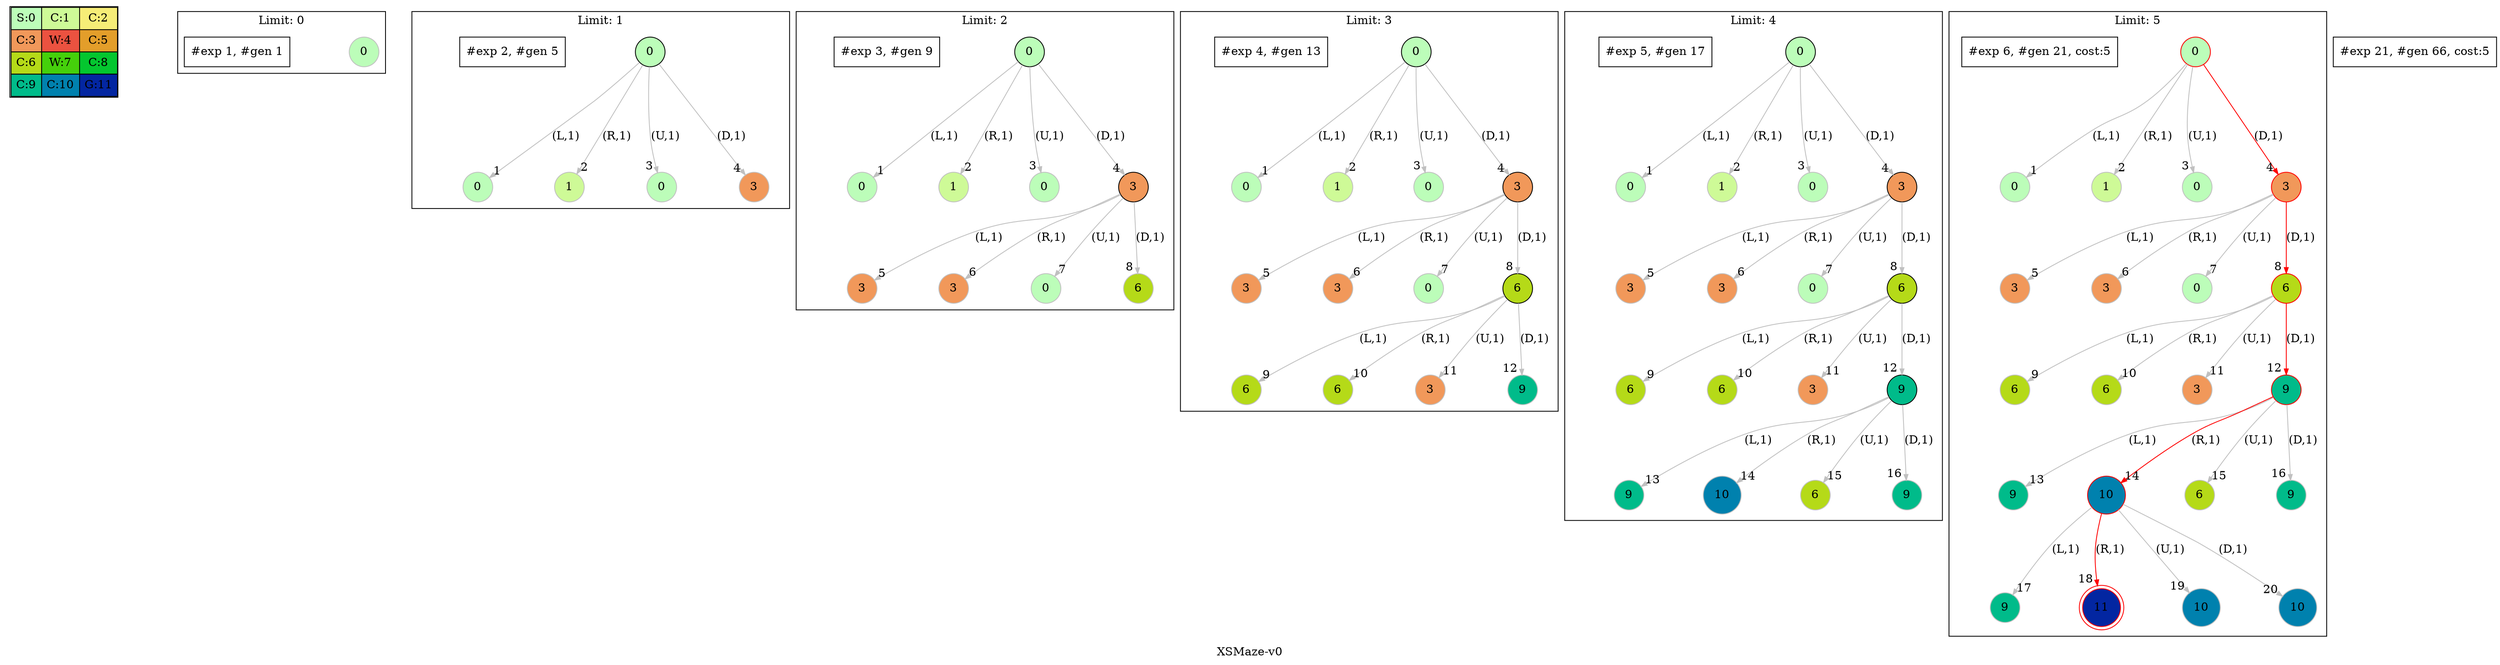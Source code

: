 strict digraph XSMaze { label="XSMaze-v0"
subgraph MAP {label=Map;map [shape=plaintext label=<<table border="1" cellpadding="5" cellspacing="0" cellborder="1"><tr><td bgcolor="0.32745098 0.267733   0.99083125 1.        ">S:0</td><td bgcolor="0.24117647 0.39545121 0.97940977 1.        ">C:1</td><td bgcolor="0.15490196 0.51591783 0.96349314 1.        ">C:2</td></tr><tr><td bgcolor="0.06862745 0.62692381 0.94315443 1.        ">C:3</td><td bgcolor="0.01764706 0.72643357 0.91848699 1.        ">W:4</td><td bgcolor="0.10392157 0.81262237 0.88960401 1.        ">C:5</td></tr><tr><td bgcolor="0.19803922 0.88960401 0.8534438  1.        ">C:6</td><td bgcolor="0.28431373 0.94315443 0.81619691 1.        ">W:7</td><td bgcolor="0.37058824 0.97940977 0.77520398 1.        ">C:8</td></tr><tr><td bgcolor="0.45686275 0.99770518 0.73065313 1.        ">C:9</td><td bgcolor="0.54313725 0.99770518 0.68274886 1.        ">C:10</td><td bgcolor="0.62941176 0.97940977 0.63171101 1.        ">G:11</td></tr></table>>]} 
nodesep=1 ranksep=1 node [shape=circle] edge [arrowsize=0.7] 
subgraph cluster0 { label="Limit: 0" nodesep=1 ranksep=1 node [shape=circle] edge [arrowsize=0.7] 
"0_0" [label=0 style=filled color=grey  fillcolor="0.32745098 0.267733   0.99083125 1.        "];  "#exp 1, #gen 1" [ shape=box ];
}
subgraph cluster1 { label="Limit: 1" nodesep=1 ranksep=1 node [shape=circle] edge [arrowsize=0.7] 
"1_0" [label=0 style=filled color=grey  fillcolor="0.32745098 0.267733   0.99083125 1.        "]; 
"1_0" [label=0 style=filled color=black  fillcolor="0.32745098 0.267733   0.99083125 1.        "]; 
"1_0.0-0" [label=0 style=filled color=grey  fillcolor="0.32745098 0.267733   0.99083125 1.        "];  "1_0" -> "1_0.0-0" [label="(L,1)" headlabel=" 1 " color=grey ]; 
"1_0.1-1" [label=1 style=filled color=grey  fillcolor="0.24117647 0.39545121 0.97940977 1.        "];  "1_0" -> "1_0.1-1" [label="(R,1)" headlabel=" 2 " color=grey ]; 
"1_0.0-2" [label=0 style=filled color=grey  fillcolor="0.32745098 0.267733   0.99083125 1.        "];  "1_0" -> "1_0.0-2" [label="(U,1)" headlabel=" 3 " color=grey ]; 
"1_0.3-3" [label=3 style=filled color=grey  fillcolor="0.06862745 0.62692381 0.94315443 1.        "];  "1_0" -> "1_0.3-3" [label="(D,1)" headlabel=" 4 " color=grey ];  "#exp 2, #gen 5" [ shape=box ];
}
subgraph cluster2 { label="Limit: 2" nodesep=1 ranksep=1 node [shape=circle] edge [arrowsize=0.7] 
"2_0" [label=0 style=filled color=grey  fillcolor="0.32745098 0.267733   0.99083125 1.        "]; 
"2_0" [label=0 style=filled color=black  fillcolor="0.32745098 0.267733   0.99083125 1.        "]; 
"2_0.0-0" [label=0 style=filled color=grey  fillcolor="0.32745098 0.267733   0.99083125 1.        "];  "2_0" -> "2_0.0-0" [label="(L,1)" headlabel=" 1 " color=grey ]; 
"2_0.1-1" [label=1 style=filled color=grey  fillcolor="0.24117647 0.39545121 0.97940977 1.        "];  "2_0" -> "2_0.1-1" [label="(R,1)" headlabel=" 2 " color=grey ]; 
"2_0.0-2" [label=0 style=filled color=grey  fillcolor="0.32745098 0.267733   0.99083125 1.        "];  "2_0" -> "2_0.0-2" [label="(U,1)" headlabel=" 3 " color=grey ]; 
"2_0.3-3" [label=3 style=filled color=grey  fillcolor="0.06862745 0.62692381 0.94315443 1.        "];  "2_0" -> "2_0.3-3" [label="(D,1)" headlabel=" 4 " color=grey ]; 
"2_0.3-3" [label=3 style=filled color=black  fillcolor="0.06862745 0.62692381 0.94315443 1.        "]; 
"2_0.3.3-0" [label=3 style=filled color=grey  fillcolor="0.06862745 0.62692381 0.94315443 1.        "];  "2_0.3-3" -> "2_0.3.3-0" [label="(L,1)" headlabel=" 5 " color=grey ]; 
"2_0.3.3-1" [label=3 style=filled color=grey  fillcolor="0.06862745 0.62692381 0.94315443 1.        "];  "2_0.3-3" -> "2_0.3.3-1" [label="(R,1)" headlabel=" 6 " color=grey ]; 
"2_0.3.0-2" [label=0 style=filled color=grey  fillcolor="0.32745098 0.267733   0.99083125 1.        "];  "2_0.3-3" -> "2_0.3.0-2" [label="(U,1)" headlabel=" 7 " color=grey ]; 
"2_0.3.6-3" [label=6 style=filled color=grey  fillcolor="0.19803922 0.88960401 0.8534438  1.        "];  "2_0.3-3" -> "2_0.3.6-3" [label="(D,1)" headlabel=" 8 " color=grey ];  "#exp 3, #gen 9" [ shape=box ];
}
subgraph cluster3 { label="Limit: 3" nodesep=1 ranksep=1 node [shape=circle] edge [arrowsize=0.7] 
"3_0" [label=0 style=filled color=grey  fillcolor="0.32745098 0.267733   0.99083125 1.        "]; 
"3_0" [label=0 style=filled color=black  fillcolor="0.32745098 0.267733   0.99083125 1.        "]; 
"3_0.0-0" [label=0 style=filled color=grey  fillcolor="0.32745098 0.267733   0.99083125 1.        "];  "3_0" -> "3_0.0-0" [label="(L,1)" headlabel=" 1 " color=grey ]; 
"3_0.1-1" [label=1 style=filled color=grey  fillcolor="0.24117647 0.39545121 0.97940977 1.        "];  "3_0" -> "3_0.1-1" [label="(R,1)" headlabel=" 2 " color=grey ]; 
"3_0.0-2" [label=0 style=filled color=grey  fillcolor="0.32745098 0.267733   0.99083125 1.        "];  "3_0" -> "3_0.0-2" [label="(U,1)" headlabel=" 3 " color=grey ]; 
"3_0.3-3" [label=3 style=filled color=grey  fillcolor="0.06862745 0.62692381 0.94315443 1.        "];  "3_0" -> "3_0.3-3" [label="(D,1)" headlabel=" 4 " color=grey ]; 
"3_0.3-3" [label=3 style=filled color=black  fillcolor="0.06862745 0.62692381 0.94315443 1.        "]; 
"3_0.3.3-0" [label=3 style=filled color=grey  fillcolor="0.06862745 0.62692381 0.94315443 1.        "];  "3_0.3-3" -> "3_0.3.3-0" [label="(L,1)" headlabel=" 5 " color=grey ]; 
"3_0.3.3-1" [label=3 style=filled color=grey  fillcolor="0.06862745 0.62692381 0.94315443 1.        "];  "3_0.3-3" -> "3_0.3.3-1" [label="(R,1)" headlabel=" 6 " color=grey ]; 
"3_0.3.0-2" [label=0 style=filled color=grey  fillcolor="0.32745098 0.267733   0.99083125 1.        "];  "3_0.3-3" -> "3_0.3.0-2" [label="(U,1)" headlabel=" 7 " color=grey ]; 
"3_0.3.6-3" [label=6 style=filled color=grey  fillcolor="0.19803922 0.88960401 0.8534438  1.        "];  "3_0.3-3" -> "3_0.3.6-3" [label="(D,1)" headlabel=" 8 " color=grey ]; 
"3_0.3.6-3" [label=6 style=filled color=black  fillcolor="0.19803922 0.88960401 0.8534438  1.        "]; 
"3_0.3.6.6-0" [label=6 style=filled color=grey  fillcolor="0.19803922 0.88960401 0.8534438  1.        "];  "3_0.3.6-3" -> "3_0.3.6.6-0" [label="(L,1)" headlabel=" 9 " color=grey ]; 
"3_0.3.6.6-1" [label=6 style=filled color=grey  fillcolor="0.19803922 0.88960401 0.8534438  1.        "];  "3_0.3.6-3" -> "3_0.3.6.6-1" [label="(R,1)" headlabel=" 10 " color=grey ]; 
"3_0.3.6.3-2" [label=3 style=filled color=grey  fillcolor="0.06862745 0.62692381 0.94315443 1.        "];  "3_0.3.6-3" -> "3_0.3.6.3-2" [label="(U,1)" headlabel=" 11 " color=grey ]; 
"3_0.3.6.9-3" [label=9 style=filled color=grey  fillcolor="0.45686275 0.99770518 0.73065313 1.        "];  "3_0.3.6-3" -> "3_0.3.6.9-3" [label="(D,1)" headlabel=" 12 " color=grey ];  "#exp 4, #gen 13" [ shape=box ];
}
subgraph cluster4 { label="Limit: 4" nodesep=1 ranksep=1 node [shape=circle] edge [arrowsize=0.7] 
"4_0" [label=0 style=filled color=grey  fillcolor="0.32745098 0.267733   0.99083125 1.        "]; 
"4_0" [label=0 style=filled color=black  fillcolor="0.32745098 0.267733   0.99083125 1.        "]; 
"4_0.0-0" [label=0 style=filled color=grey  fillcolor="0.32745098 0.267733   0.99083125 1.        "];  "4_0" -> "4_0.0-0" [label="(L,1)" headlabel=" 1 " color=grey ]; 
"4_0.1-1" [label=1 style=filled color=grey  fillcolor="0.24117647 0.39545121 0.97940977 1.        "];  "4_0" -> "4_0.1-1" [label="(R,1)" headlabel=" 2 " color=grey ]; 
"4_0.0-2" [label=0 style=filled color=grey  fillcolor="0.32745098 0.267733   0.99083125 1.        "];  "4_0" -> "4_0.0-2" [label="(U,1)" headlabel=" 3 " color=grey ]; 
"4_0.3-3" [label=3 style=filled color=grey  fillcolor="0.06862745 0.62692381 0.94315443 1.        "];  "4_0" -> "4_0.3-3" [label="(D,1)" headlabel=" 4 " color=grey ]; 
"4_0.3-3" [label=3 style=filled color=black  fillcolor="0.06862745 0.62692381 0.94315443 1.        "]; 
"4_0.3.3-0" [label=3 style=filled color=grey  fillcolor="0.06862745 0.62692381 0.94315443 1.        "];  "4_0.3-3" -> "4_0.3.3-0" [label="(L,1)" headlabel=" 5 " color=grey ]; 
"4_0.3.3-1" [label=3 style=filled color=grey  fillcolor="0.06862745 0.62692381 0.94315443 1.        "];  "4_0.3-3" -> "4_0.3.3-1" [label="(R,1)" headlabel=" 6 " color=grey ]; 
"4_0.3.0-2" [label=0 style=filled color=grey  fillcolor="0.32745098 0.267733   0.99083125 1.        "];  "4_0.3-3" -> "4_0.3.0-2" [label="(U,1)" headlabel=" 7 " color=grey ]; 
"4_0.3.6-3" [label=6 style=filled color=grey  fillcolor="0.19803922 0.88960401 0.8534438  1.        "];  "4_0.3-3" -> "4_0.3.6-3" [label="(D,1)" headlabel=" 8 " color=grey ]; 
"4_0.3.6-3" [label=6 style=filled color=black  fillcolor="0.19803922 0.88960401 0.8534438  1.        "]; 
"4_0.3.6.6-0" [label=6 style=filled color=grey  fillcolor="0.19803922 0.88960401 0.8534438  1.        "];  "4_0.3.6-3" -> "4_0.3.6.6-0" [label="(L,1)" headlabel=" 9 " color=grey ]; 
"4_0.3.6.6-1" [label=6 style=filled color=grey  fillcolor="0.19803922 0.88960401 0.8534438  1.        "];  "4_0.3.6-3" -> "4_0.3.6.6-1" [label="(R,1)" headlabel=" 10 " color=grey ]; 
"4_0.3.6.3-2" [label=3 style=filled color=grey  fillcolor="0.06862745 0.62692381 0.94315443 1.        "];  "4_0.3.6-3" -> "4_0.3.6.3-2" [label="(U,1)" headlabel=" 11 " color=grey ]; 
"4_0.3.6.9-3" [label=9 style=filled color=grey  fillcolor="0.45686275 0.99770518 0.73065313 1.        "];  "4_0.3.6-3" -> "4_0.3.6.9-3" [label="(D,1)" headlabel=" 12 " color=grey ]; 
"4_0.3.6.9-3" [label=9 style=filled color=black  fillcolor="0.45686275 0.99770518 0.73065313 1.        "]; 
"4_0.3.6.9.9-0" [label=9 style=filled color=grey  fillcolor="0.45686275 0.99770518 0.73065313 1.        "];  "4_0.3.6.9-3" -> "4_0.3.6.9.9-0" [label="(L,1)" headlabel=" 13 " color=grey ]; 
"4_0.3.6.9.10-1" [label=10 style=filled color=grey  fillcolor="0.54313725 0.99770518 0.68274886 1.        "];  "4_0.3.6.9-3" -> "4_0.3.6.9.10-1" [label="(R,1)" headlabel=" 14 " color=grey ]; 
"4_0.3.6.9.6-2" [label=6 style=filled color=grey  fillcolor="0.19803922 0.88960401 0.8534438  1.        "];  "4_0.3.6.9-3" -> "4_0.3.6.9.6-2" [label="(U,1)" headlabel=" 15 " color=grey ]; 
"4_0.3.6.9.9-3" [label=9 style=filled color=grey  fillcolor="0.45686275 0.99770518 0.73065313 1.        "];  "4_0.3.6.9-3" -> "4_0.3.6.9.9-3" [label="(D,1)" headlabel=" 16 " color=grey ];  "#exp 5, #gen 17" [ shape=box ];
}
subgraph cluster5 { label="Limit: 5" nodesep=1 ranksep=1 node [shape=circle] edge [arrowsize=0.7] 
"5_0" [label=0 style=filled color=grey  fillcolor="0.32745098 0.267733   0.99083125 1.        "]; 
"5_0" [label=0 style=filled color=red  fillcolor="0.32745098 0.267733   0.99083125 1.        "]; 
"5_0.0-0" [label=0 style=filled color=grey  fillcolor="0.32745098 0.267733   0.99083125 1.        "];  "5_0" -> "5_0.0-0" [label="(L,1)" headlabel=" 1 " color=grey ]; 
"5_0.1-1" [label=1 style=filled color=grey  fillcolor="0.24117647 0.39545121 0.97940977 1.        "];  "5_0" -> "5_0.1-1" [label="(R,1)" headlabel=" 2 " color=grey ]; 
"5_0.0-2" [label=0 style=filled color=grey  fillcolor="0.32745098 0.267733   0.99083125 1.        "];  "5_0" -> "5_0.0-2" [label="(U,1)" headlabel=" 3 " color=grey ]; 
"5_0.3-3" [label=3 style=filled color=grey  fillcolor="0.06862745 0.62692381 0.94315443 1.        "color=red color=red ];    "5_0" -> "5_0.3-3" [label="(D,1)" headlabel=" 4 " color=grey color=red color=red ];   
"5_0.3-3" [label=3 style=filled color=red  fillcolor="0.06862745 0.62692381 0.94315443 1.        "]; 
"5_0.3.3-0" [label=3 style=filled color=grey  fillcolor="0.06862745 0.62692381 0.94315443 1.        "];  "5_0.3-3" -> "5_0.3.3-0" [label="(L,1)" headlabel=" 5 " color=grey ]; 
"5_0.3.3-1" [label=3 style=filled color=grey  fillcolor="0.06862745 0.62692381 0.94315443 1.        "];  "5_0.3-3" -> "5_0.3.3-1" [label="(R,1)" headlabel=" 6 " color=grey ]; 
"5_0.3.0-2" [label=0 style=filled color=grey  fillcolor="0.32745098 0.267733   0.99083125 1.        "];  "5_0.3-3" -> "5_0.3.0-2" [label="(U,1)" headlabel=" 7 " color=grey ]; 
"5_0.3.6-3" [label=6 style=filled color=grey  fillcolor="0.19803922 0.88960401 0.8534438  1.        "color=red color=red ];    "5_0.3-3" -> "5_0.3.6-3" [label="(D,1)" headlabel=" 8 " color=grey color=red color=red ];   
"5_0.3.6-3" [label=6 style=filled color=red  fillcolor="0.19803922 0.88960401 0.8534438  1.        "]; 
"5_0.3.6.6-0" [label=6 style=filled color=grey  fillcolor="0.19803922 0.88960401 0.8534438  1.        "];  "5_0.3.6-3" -> "5_0.3.6.6-0" [label="(L,1)" headlabel=" 9 " color=grey ]; 
"5_0.3.6.6-1" [label=6 style=filled color=grey  fillcolor="0.19803922 0.88960401 0.8534438  1.        "];  "5_0.3.6-3" -> "5_0.3.6.6-1" [label="(R,1)" headlabel=" 10 " color=grey ]; 
"5_0.3.6.3-2" [label=3 style=filled color=grey  fillcolor="0.06862745 0.62692381 0.94315443 1.        "];  "5_0.3.6-3" -> "5_0.3.6.3-2" [label="(U,1)" headlabel=" 11 " color=grey ]; 
"5_0.3.6.9-3" [label=9 style=filled color=grey  fillcolor="0.45686275 0.99770518 0.73065313 1.        "color=red color=red ];    "5_0.3.6-3" -> "5_0.3.6.9-3" [label="(D,1)" headlabel=" 12 " color=grey color=red color=red ];   
"5_0.3.6.9-3" [label=9 style=filled color=red  fillcolor="0.45686275 0.99770518 0.73065313 1.        "]; 
"5_0.3.6.9.9-0" [label=9 style=filled color=grey  fillcolor="0.45686275 0.99770518 0.73065313 1.        "];  "5_0.3.6.9-3" -> "5_0.3.6.9.9-0" [label="(L,1)" headlabel=" 13 " color=grey ]; 
"5_0.3.6.9.10-1" [label=10 style=filled color=grey  fillcolor="0.54313725 0.99770518 0.68274886 1.        "color=red color=red ];    "5_0.3.6.9-3" -> "5_0.3.6.9.10-1" [label="(R,1)" headlabel=" 14 " color=grey color=red color=red ];   
"5_0.3.6.9.6-2" [label=6 style=filled color=grey  fillcolor="0.19803922 0.88960401 0.8534438  1.        "];  "5_0.3.6.9-3" -> "5_0.3.6.9.6-2" [label="(U,1)" headlabel=" 15 " color=grey ]; 
"5_0.3.6.9.9-3" [label=9 style=filled color=grey  fillcolor="0.45686275 0.99770518 0.73065313 1.        "];  "5_0.3.6.9-3" -> "5_0.3.6.9.9-3" [label="(D,1)" headlabel=" 16 " color=grey ]; 
"5_0.3.6.9.10-1" [label=10 style=filled color=red  fillcolor="0.54313725 0.99770518 0.68274886 1.        "]; 
"5_0.3.6.9.10.9-0" [label=9 style=filled color=grey  fillcolor="0.45686275 0.99770518 0.73065313 1.        "];  "5_0.3.6.9.10-1" -> "5_0.3.6.9.10.9-0" [label="(L,1)" headlabel=" 17 " color=grey ]; 
"5_0.3.6.9.10.11-1" [label=11 style=filled color=red peripheries=2 fillcolor="0.62941176 0.97940977 0.63171101 1.        "color=red color=red ];    "5_0.3.6.9.10-1" -> "5_0.3.6.9.10.11-1" [label="(R,1)" headlabel=" 18 " color=grey color=red color=red ];   
"5_0.3.6.9.10.10-2" [label=10 style=filled color=grey  fillcolor="0.54313725 0.99770518 0.68274886 1.        "];  "5_0.3.6.9.10-1" -> "5_0.3.6.9.10.10-2" [label="(U,1)" headlabel=" 19 " color=grey ]; 
"5_0.3.6.9.10.10-3" [label=10 style=filled color=grey  fillcolor="0.54313725 0.99770518 0.68274886 1.        "];  "5_0.3.6.9.10-1" -> "5_0.3.6.9.10.10-3" [label="(D,1)" headlabel=" 20 " color=grey ]; 
 "#exp 6, #gen 21, cost:5" [ shape=box ];
}
 "#exp 21, #gen 66, cost:5" [ shape=box ];
}
